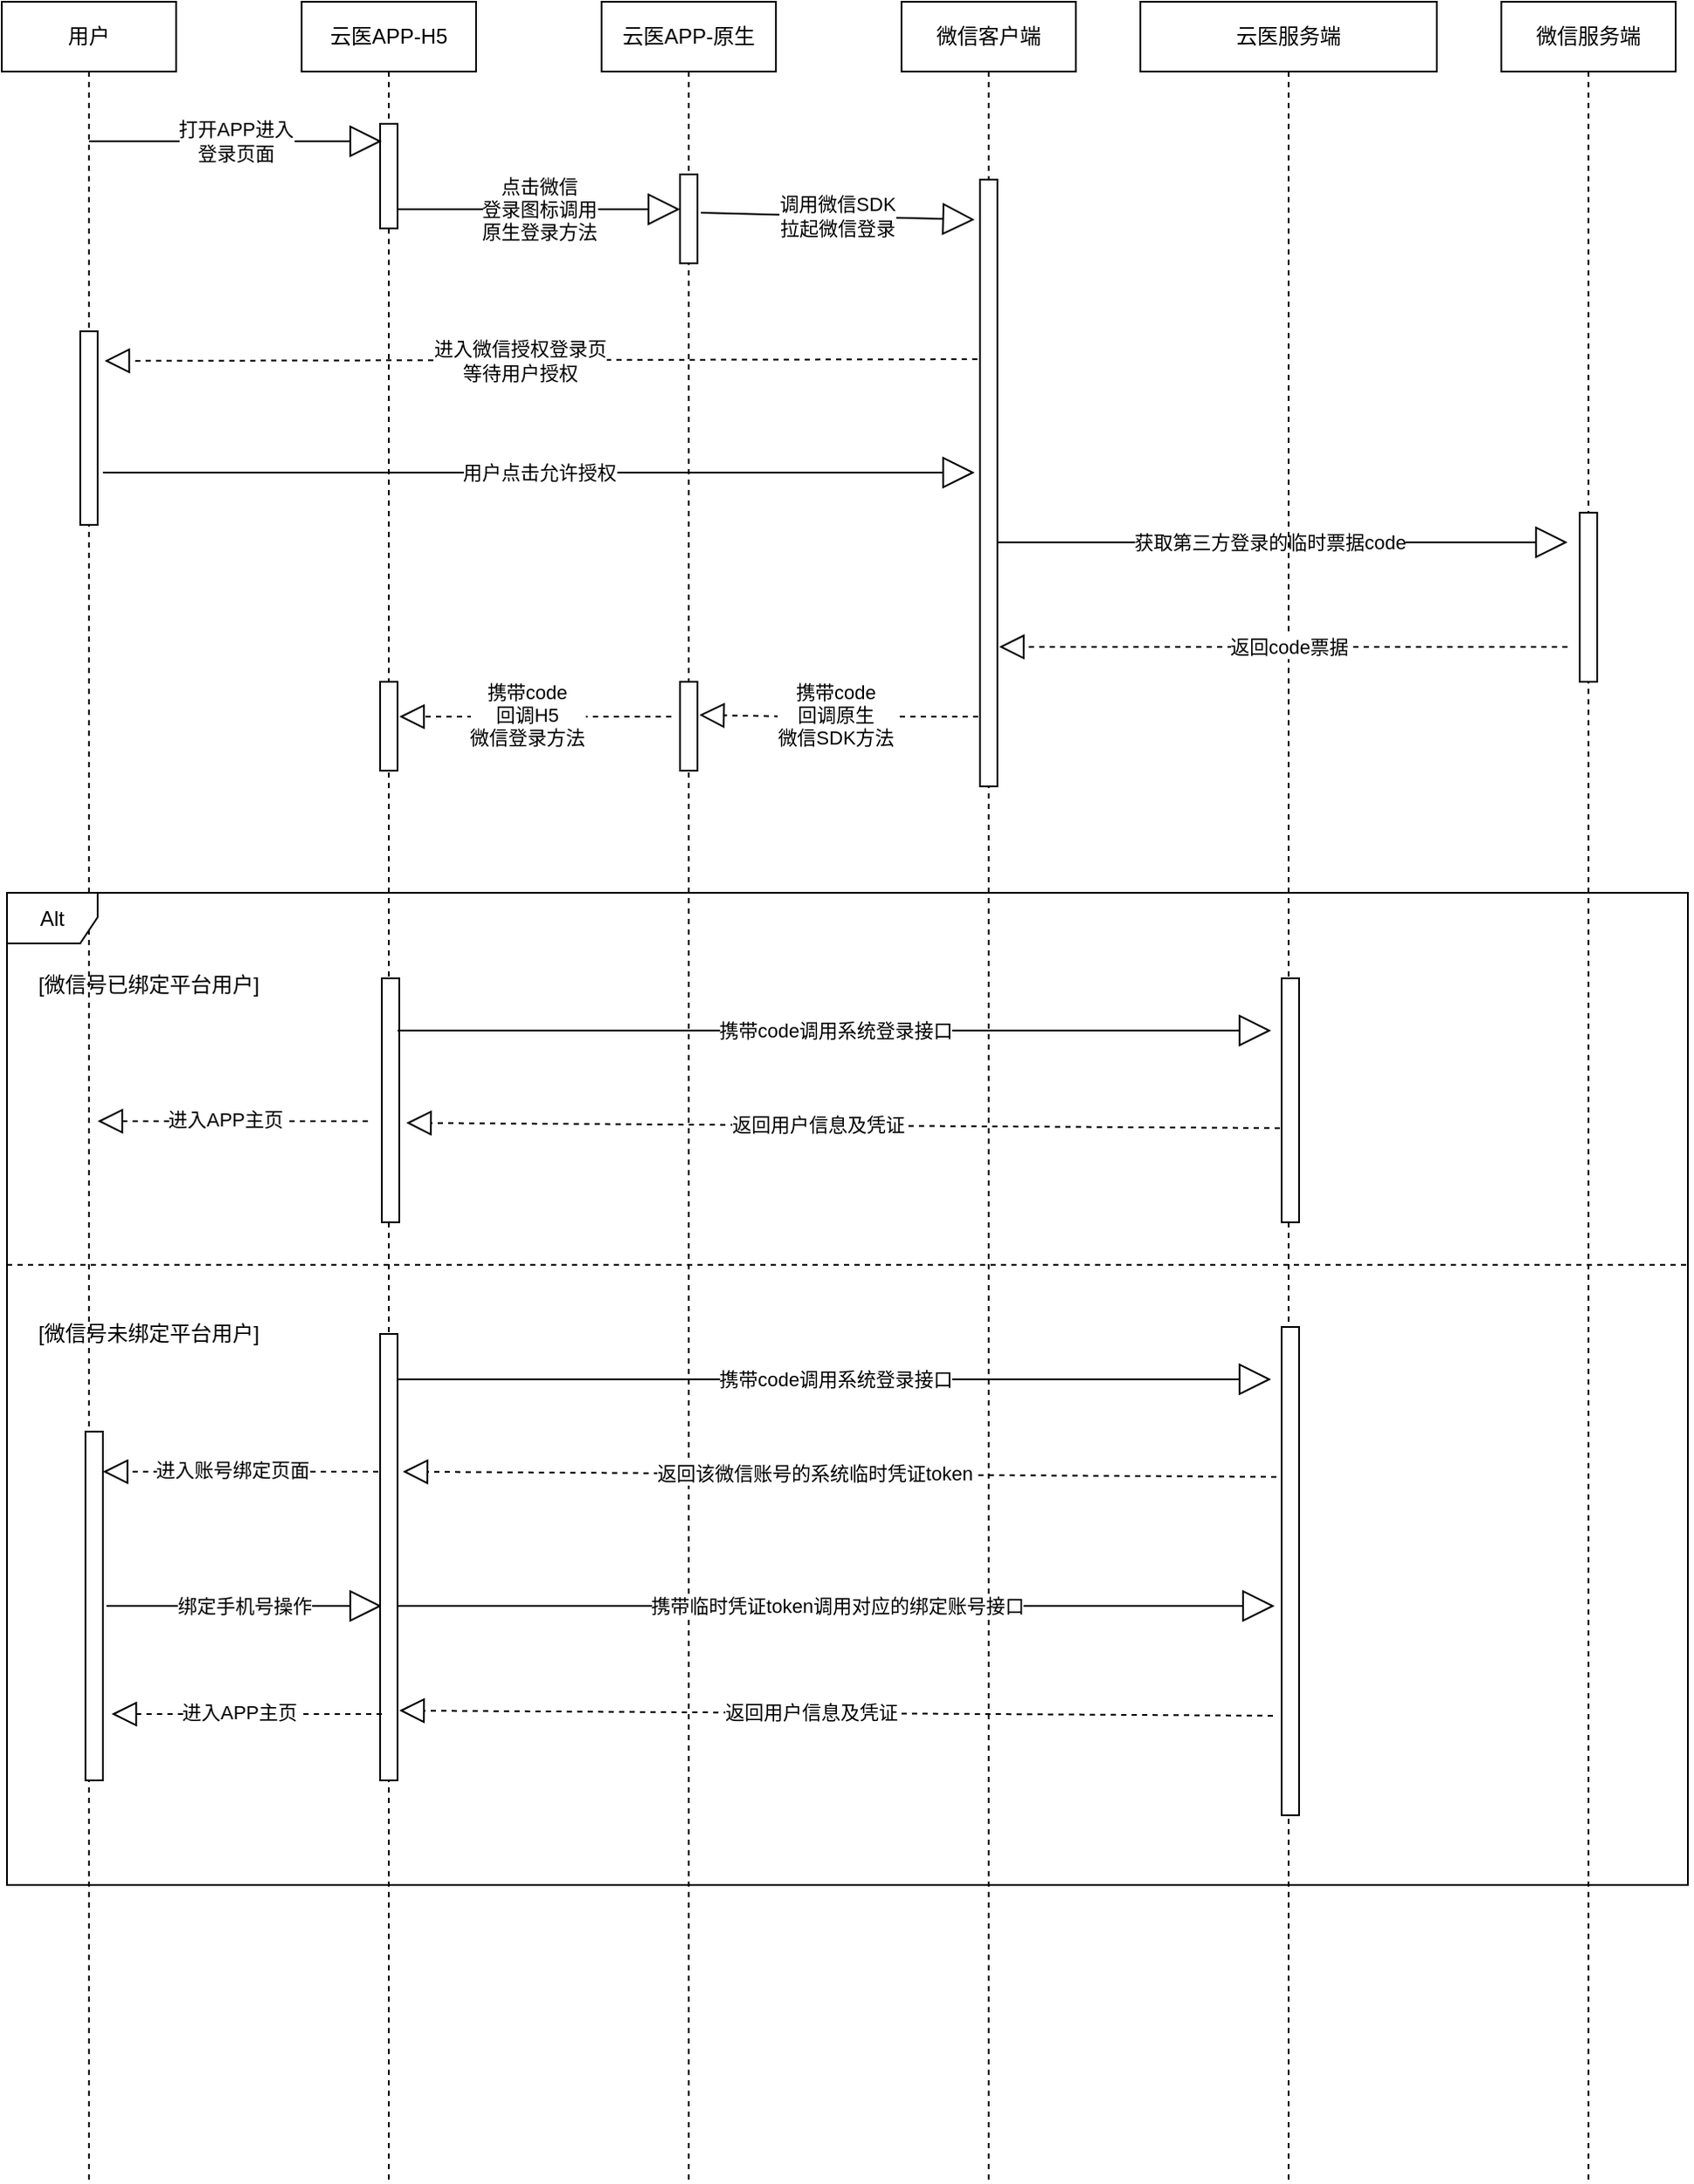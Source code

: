 <mxfile version="20.2.8" type="github">
  <diagram id="U8bzOZHJN6MP3SesMmv5" name="第 1 页">
    <mxGraphModel dx="1422" dy="794" grid="1" gridSize="10" guides="1" tooltips="1" connect="1" arrows="1" fold="1" page="0" pageScale="1" pageWidth="827" pageHeight="1169" background="#ffffff" math="0" shadow="0">
      <root>
        <mxCell id="0" />
        <mxCell id="1" parent="0" />
        <mxCell id="lK4-KoavpLuecrjTp0Kf-1" value="云医APP-H5" style="shape=umlLifeline;perimeter=lifelinePerimeter;whiteSpace=wrap;html=1;container=1;collapsible=0;recursiveResize=0;outlineConnect=0;" parent="1" vertex="1">
          <mxGeometry x="314" y="362" width="100" height="1250" as="geometry" />
        </mxCell>
        <mxCell id="W4yqz1pdLCZUKm_UDTd--18" value="" style="html=1;points=[];perimeter=orthogonalPerimeter;" vertex="1" parent="lK4-KoavpLuecrjTp0Kf-1">
          <mxGeometry x="45" y="70" width="10" height="60" as="geometry" />
        </mxCell>
        <mxCell id="W4yqz1pdLCZUKm_UDTd--24" value="" style="html=1;points=[];perimeter=orthogonalPerimeter;" vertex="1" parent="lK4-KoavpLuecrjTp0Kf-1">
          <mxGeometry x="45" y="390" width="10" height="51" as="geometry" />
        </mxCell>
        <mxCell id="y5iyKHZg7AsotlNypuTz-2" value="云医APP-原生" style="shape=umlLifeline;perimeter=lifelinePerimeter;whiteSpace=wrap;html=1;container=1;collapsible=0;recursiveResize=0;outlineConnect=0;" parent="1" vertex="1">
          <mxGeometry x="486" y="362" width="100" height="1250" as="geometry" />
        </mxCell>
        <mxCell id="W4yqz1pdLCZUKm_UDTd--4" value="" style="endArrow=block;dashed=1;endFill=0;endSize=12;html=1;rounded=0;" edge="1" parent="y5iyKHZg7AsotlNypuTz-2">
          <mxGeometry width="160" relative="1" as="geometry">
            <mxPoint x="40" y="410" as="sourcePoint" />
            <mxPoint x="-116" y="410" as="targetPoint" />
            <Array as="points">
              <mxPoint x="-69.5" y="410" />
            </Array>
          </mxGeometry>
        </mxCell>
        <mxCell id="W4yqz1pdLCZUKm_UDTd--5" value="携带code&lt;br&gt;回调H5&lt;br&gt;微信登录方法" style="edgeLabel;html=1;align=center;verticalAlign=middle;resizable=0;points=[];" vertex="1" connectable="0" parent="W4yqz1pdLCZUKm_UDTd--4">
          <mxGeometry x="0.061" y="-1" relative="1" as="geometry">
            <mxPoint as="offset" />
          </mxGeometry>
        </mxCell>
        <mxCell id="W4yqz1pdLCZUKm_UDTd--23" value="" style="html=1;points=[];perimeter=orthogonalPerimeter;" vertex="1" parent="y5iyKHZg7AsotlNypuTz-2">
          <mxGeometry x="45" y="390" width="10" height="51" as="geometry" />
        </mxCell>
        <mxCell id="y5iyKHZg7AsotlNypuTz-3" value="用户" style="shape=umlLifeline;perimeter=lifelinePerimeter;whiteSpace=wrap;html=1;container=1;collapsible=0;recursiveResize=0;outlineConnect=0;" parent="1" vertex="1">
          <mxGeometry x="142" y="362" width="100" height="1250" as="geometry" />
        </mxCell>
        <mxCell id="y5iyKHZg7AsotlNypuTz-4" value="微信客户端" style="shape=umlLifeline;perimeter=lifelinePerimeter;whiteSpace=wrap;html=1;container=1;collapsible=0;recursiveResize=0;outlineConnect=0;" parent="1" vertex="1">
          <mxGeometry x="658" y="362" width="100" height="1250" as="geometry" />
        </mxCell>
        <mxCell id="y5iyKHZg7AsotlNypuTz-19" value="" style="endArrow=block;dashed=1;endFill=0;endSize=12;html=1;rounded=0;entryX=1.1;entryY=0.373;entryDx=0;entryDy=0;entryPerimeter=0;" parent="y5iyKHZg7AsotlNypuTz-4" edge="1" target="W4yqz1pdLCZUKm_UDTd--23">
          <mxGeometry width="160" relative="1" as="geometry">
            <mxPoint x="50" y="410" as="sourcePoint" />
            <mxPoint x="-108" y="410" as="targetPoint" />
            <Array as="points">
              <mxPoint x="-59.5" y="410" />
            </Array>
          </mxGeometry>
        </mxCell>
        <mxCell id="W4yqz1pdLCZUKm_UDTd--1" value="携带code&lt;br&gt;回调原生&lt;br&gt;微信SDK方法" style="edgeLabel;html=1;align=center;verticalAlign=middle;resizable=0;points=[];" vertex="1" connectable="0" parent="y5iyKHZg7AsotlNypuTz-19">
          <mxGeometry x="0.061" y="-1" relative="1" as="geometry">
            <mxPoint as="offset" />
          </mxGeometry>
        </mxCell>
        <mxCell id="y5iyKHZg7AsotlNypuTz-16" value="获取第三方登录的临时票据code" style="endArrow=block;endSize=16;endFill=0;html=1;rounded=0;" parent="y5iyKHZg7AsotlNypuTz-4" edge="1">
          <mxGeometry width="160" relative="1" as="geometry">
            <mxPoint x="60" y="310" as="sourcePoint" />
            <mxPoint x="382" y="310" as="targetPoint" />
            <Array as="points">
              <mxPoint x="50" y="310" />
              <mxPoint x="60" y="310" />
            </Array>
          </mxGeometry>
        </mxCell>
        <mxCell id="y5iyKHZg7AsotlNypuTz-5" value="云医服务端" style="shape=umlLifeline;perimeter=lifelinePerimeter;whiteSpace=wrap;html=1;container=1;collapsible=0;recursiveResize=0;outlineConnect=0;" parent="1" vertex="1">
          <mxGeometry x="795" y="362" width="170" height="1250" as="geometry" />
        </mxCell>
        <mxCell id="W4yqz1pdLCZUKm_UDTd--9" value="Alt" style="shape=umlFrame;whiteSpace=wrap;html=1;width=52;height=29;" vertex="1" parent="y5iyKHZg7AsotlNypuTz-5">
          <mxGeometry x="-650" y="511" width="964" height="569" as="geometry" />
        </mxCell>
        <mxCell id="W4yqz1pdLCZUKm_UDTd--25" value="" style="html=1;points=[];perimeter=orthogonalPerimeter;" vertex="1" parent="y5iyKHZg7AsotlNypuTz-5">
          <mxGeometry x="-435" y="560" width="10" height="140" as="geometry" />
        </mxCell>
        <mxCell id="W4yqz1pdLCZUKm_UDTd--26" value="[微信号已绑定平台用户]" style="text;strokeColor=none;fillColor=none;align=left;verticalAlign=top;spacingLeft=4;spacingRight=4;overflow=hidden;rotatable=0;points=[[0,0.5],[1,0.5]];portConstraint=eastwest;" vertex="1" parent="y5iyKHZg7AsotlNypuTz-5">
          <mxGeometry x="-638" y="550" width="178" height="50" as="geometry" />
        </mxCell>
        <mxCell id="W4yqz1pdLCZUKm_UDTd--27" value="" style="html=1;points=[];perimeter=orthogonalPerimeter;" vertex="1" parent="y5iyKHZg7AsotlNypuTz-5">
          <mxGeometry x="81" y="560" width="10" height="140" as="geometry" />
        </mxCell>
        <mxCell id="W4yqz1pdLCZUKm_UDTd--28" value="" style="endArrow=block;dashed=1;endFill=0;endSize=12;html=1;rounded=0;exitX=-0.4;exitY=0.614;exitDx=0;exitDy=0;exitPerimeter=0;" edge="1" parent="y5iyKHZg7AsotlNypuTz-5">
          <mxGeometry width="160" relative="1" as="geometry">
            <mxPoint x="80" y="645.96" as="sourcePoint" />
            <mxPoint x="-421" y="643" as="targetPoint" />
            <Array as="points" />
          </mxGeometry>
        </mxCell>
        <mxCell id="W4yqz1pdLCZUKm_UDTd--29" value="返回用户信息及凭证" style="edgeLabel;html=1;align=center;verticalAlign=middle;resizable=0;points=[];" vertex="1" connectable="0" parent="W4yqz1pdLCZUKm_UDTd--28">
          <mxGeometry x="0.203" relative="1" as="geometry">
            <mxPoint x="36" as="offset" />
          </mxGeometry>
        </mxCell>
        <mxCell id="W4yqz1pdLCZUKm_UDTd--30" value="" style="endArrow=block;dashed=1;endFill=0;endSize=12;html=1;rounded=0;" edge="1" parent="y5iyKHZg7AsotlNypuTz-5">
          <mxGeometry width="160" relative="1" as="geometry">
            <mxPoint x="-443" y="642" as="sourcePoint" />
            <mxPoint x="-598" y="642" as="targetPoint" />
            <Array as="points">
              <mxPoint x="-538.5" y="642" />
            </Array>
          </mxGeometry>
        </mxCell>
        <mxCell id="W4yqz1pdLCZUKm_UDTd--31" value="进入APP主页" style="edgeLabel;html=1;align=center;verticalAlign=middle;resizable=0;points=[];" vertex="1" connectable="0" parent="W4yqz1pdLCZUKm_UDTd--30">
          <mxGeometry x="0.061" y="-1" relative="1" as="geometry">
            <mxPoint as="offset" />
          </mxGeometry>
        </mxCell>
        <mxCell id="W4yqz1pdLCZUKm_UDTd--32" value="" style="endArrow=none;dashed=1;html=1;rounded=0;entryX=1.001;entryY=0.442;entryDx=0;entryDy=0;entryPerimeter=0;exitX=0;exitY=0.442;exitDx=0;exitDy=0;exitPerimeter=0;" edge="1" parent="y5iyKHZg7AsotlNypuTz-5">
          <mxGeometry width="50" height="50" relative="1" as="geometry">
            <mxPoint x="-650" y="724.378" as="sourcePoint" />
            <mxPoint x="314.964" y="724.378" as="targetPoint" />
          </mxGeometry>
        </mxCell>
        <mxCell id="W4yqz1pdLCZUKm_UDTd--33" value="[微信号未绑定平台用户]" style="text;strokeColor=none;fillColor=none;align=left;verticalAlign=top;spacingLeft=4;spacingRight=4;overflow=hidden;rotatable=0;points=[[0,0.5],[1,0.5]];portConstraint=eastwest;" vertex="1" parent="y5iyKHZg7AsotlNypuTz-5">
          <mxGeometry x="-638" y="750" width="178" height="50" as="geometry" />
        </mxCell>
        <mxCell id="W4yqz1pdLCZUKm_UDTd--41" value="" style="html=1;points=[];perimeter=orthogonalPerimeter;" vertex="1" parent="y5iyKHZg7AsotlNypuTz-5">
          <mxGeometry x="-605" y="820" width="10" height="200" as="geometry" />
        </mxCell>
        <mxCell id="W4yqz1pdLCZUKm_UDTd--42" value="绑定手机号操作" style="endArrow=block;endSize=16;endFill=0;html=1;rounded=0;" edge="1" parent="y5iyKHZg7AsotlNypuTz-5">
          <mxGeometry width="160" relative="1" as="geometry">
            <mxPoint x="-593" y="920" as="sourcePoint" />
            <mxPoint x="-435" y="920" as="targetPoint" />
          </mxGeometry>
        </mxCell>
        <mxCell id="W4yqz1pdLCZUKm_UDTd--43" value="携带临时凭证token调用对应的绑定账号接口" style="endArrow=block;endSize=16;endFill=0;html=1;rounded=0;" edge="1" parent="y5iyKHZg7AsotlNypuTz-5">
          <mxGeometry width="160" relative="1" as="geometry">
            <mxPoint x="-426" y="920" as="sourcePoint" />
            <mxPoint x="77" y="920" as="targetPoint" />
            <Array as="points">
              <mxPoint x="-296" y="920" />
            </Array>
          </mxGeometry>
        </mxCell>
        <mxCell id="W4yqz1pdLCZUKm_UDTd--44" value="" style="endArrow=block;dashed=1;endFill=0;endSize=12;html=1;rounded=0;exitX=-0.4;exitY=0.614;exitDx=0;exitDy=0;exitPerimeter=0;" edge="1" parent="y5iyKHZg7AsotlNypuTz-5">
          <mxGeometry width="160" relative="1" as="geometry">
            <mxPoint x="76" y="982.96" as="sourcePoint" />
            <mxPoint x="-425" y="980" as="targetPoint" />
            <Array as="points" />
          </mxGeometry>
        </mxCell>
        <mxCell id="W4yqz1pdLCZUKm_UDTd--45" value="返回用户信息及凭证" style="edgeLabel;html=1;align=center;verticalAlign=middle;resizable=0;points=[];" vertex="1" connectable="0" parent="W4yqz1pdLCZUKm_UDTd--44">
          <mxGeometry x="0.203" relative="1" as="geometry">
            <mxPoint x="36" as="offset" />
          </mxGeometry>
        </mxCell>
        <mxCell id="y5iyKHZg7AsotlNypuTz-6" value="微信服务端" style="shape=umlLifeline;perimeter=lifelinePerimeter;whiteSpace=wrap;html=1;container=1;collapsible=0;recursiveResize=0;outlineConnect=0;" parent="1" vertex="1">
          <mxGeometry x="1002" y="362" width="100" height="1250" as="geometry" />
        </mxCell>
        <mxCell id="W4yqz1pdLCZUKm_UDTd--22" value="" style="html=1;points=[];perimeter=orthogonalPerimeter;" vertex="1" parent="y5iyKHZg7AsotlNypuTz-6">
          <mxGeometry x="45" y="293" width="10" height="97" as="geometry" />
        </mxCell>
        <mxCell id="y5iyKHZg7AsotlNypuTz-13" value="" style="endArrow=block;dashed=1;endFill=0;endSize=12;html=1;rounded=0;entryX=1.4;entryY=0.153;entryDx=0;entryDy=0;entryPerimeter=0;" parent="1" target="W4yqz1pdLCZUKm_UDTd--21" edge="1">
          <mxGeometry width="160" relative="1" as="geometry">
            <mxPoint x="707.5" y="567" as="sourcePoint" />
            <mxPoint x="200" y="567" as="targetPoint" />
            <Array as="points" />
          </mxGeometry>
        </mxCell>
        <mxCell id="y5iyKHZg7AsotlNypuTz-14" value="进入微信授权登录页&lt;br&gt;等待用户授权" style="edgeLabel;html=1;align=center;verticalAlign=middle;resizable=0;points=[];" parent="y5iyKHZg7AsotlNypuTz-13" vertex="1" connectable="0">
          <mxGeometry x="0.203" relative="1" as="geometry">
            <mxPoint x="36" as="offset" />
          </mxGeometry>
        </mxCell>
        <mxCell id="y5iyKHZg7AsotlNypuTz-9" value="打开APP进入&lt;br&gt;登录页面" style="endArrow=block;endSize=16;endFill=0;html=1;rounded=0;" parent="1" edge="1" source="y5iyKHZg7AsotlNypuTz-3">
          <mxGeometry width="160" relative="1" as="geometry">
            <mxPoint x="230" y="442" as="sourcePoint" />
            <mxPoint x="360" y="442" as="targetPoint" />
          </mxGeometry>
        </mxCell>
        <mxCell id="W4yqz1pdLCZUKm_UDTd--19" value="" style="html=1;points=[];perimeter=orthogonalPerimeter;" vertex="1" parent="1">
          <mxGeometry x="531" y="461" width="10" height="51" as="geometry" />
        </mxCell>
        <mxCell id="y5iyKHZg7AsotlNypuTz-11" value="点击微信&lt;br&gt;登录图标调用&lt;br&gt;原生登录方法" style="endArrow=block;endSize=16;endFill=0;html=1;rounded=0;exitX=1;exitY=0.817;exitDx=0;exitDy=0;exitPerimeter=0;" parent="1" edge="1" target="W4yqz1pdLCZUKm_UDTd--19" source="W4yqz1pdLCZUKm_UDTd--18">
          <mxGeometry width="160" relative="1" as="geometry">
            <mxPoint x="390" y="482" as="sourcePoint" />
            <mxPoint x="510" y="482" as="targetPoint" />
          </mxGeometry>
        </mxCell>
        <mxCell id="W4yqz1pdLCZUKm_UDTd--20" value="" style="html=1;points=[];perimeter=orthogonalPerimeter;" vertex="1" parent="1">
          <mxGeometry x="703" y="464" width="10" height="348" as="geometry" />
        </mxCell>
        <mxCell id="W4yqz1pdLCZUKm_UDTd--21" value="" style="html=1;points=[];perimeter=orthogonalPerimeter;" vertex="1" parent="1">
          <mxGeometry x="187" y="551" width="10" height="111" as="geometry" />
        </mxCell>
        <mxCell id="y5iyKHZg7AsotlNypuTz-12" value="调用微信SDK&lt;br&gt;拉起微信登录" style="endArrow=block;endSize=16;endFill=0;html=1;rounded=0;exitX=1.2;exitY=0.431;exitDx=0;exitDy=0;exitPerimeter=0;" parent="1" edge="1" source="W4yqz1pdLCZUKm_UDTd--19">
          <mxGeometry width="160" relative="1" as="geometry">
            <mxPoint x="573" y="485" as="sourcePoint" />
            <mxPoint x="700" y="487" as="targetPoint" />
          </mxGeometry>
        </mxCell>
        <mxCell id="y5iyKHZg7AsotlNypuTz-15" value="用户点击允许授权" style="endArrow=block;endSize=16;endFill=0;html=1;rounded=0;" parent="1" edge="1">
          <mxGeometry width="160" relative="1" as="geometry">
            <mxPoint x="200" y="632" as="sourcePoint" />
            <mxPoint x="700" y="632" as="targetPoint" />
            <Array as="points">
              <mxPoint x="364" y="632" />
            </Array>
          </mxGeometry>
        </mxCell>
        <mxCell id="W4yqz1pdLCZUKm_UDTd--6" value="" style="endArrow=block;dashed=1;endFill=0;endSize=12;html=1;rounded=0;entryX=1.1;entryY=0.77;entryDx=0;entryDy=0;entryPerimeter=0;" edge="1" parent="1" target="W4yqz1pdLCZUKm_UDTd--20">
          <mxGeometry width="160" relative="1" as="geometry">
            <mxPoint x="1040" y="732" as="sourcePoint" />
            <mxPoint x="710" y="732" as="targetPoint" />
            <Array as="points">
              <mxPoint x="730" y="732" />
            </Array>
          </mxGeometry>
        </mxCell>
        <mxCell id="W4yqz1pdLCZUKm_UDTd--7" value="返回code票据" style="edgeLabel;html=1;align=center;verticalAlign=middle;resizable=0;points=[];" vertex="1" connectable="0" parent="W4yqz1pdLCZUKm_UDTd--6">
          <mxGeometry x="0.203" relative="1" as="geometry">
            <mxPoint x="36" as="offset" />
          </mxGeometry>
        </mxCell>
        <mxCell id="W4yqz1pdLCZUKm_UDTd--8" value="携带code调用系统登录接口" style="endArrow=block;endSize=16;endFill=0;html=1;rounded=0;" edge="1" parent="1">
          <mxGeometry width="160" relative="1" as="geometry">
            <mxPoint x="369" y="952" as="sourcePoint" />
            <mxPoint x="870" y="952" as="targetPoint" />
            <Array as="points">
              <mxPoint x="499" y="952" />
            </Array>
          </mxGeometry>
        </mxCell>
        <mxCell id="W4yqz1pdLCZUKm_UDTd--34" value="" style="html=1;points=[];perimeter=orthogonalPerimeter;" vertex="1" parent="1">
          <mxGeometry x="359" y="1126" width="10" height="256" as="geometry" />
        </mxCell>
        <mxCell id="W4yqz1pdLCZUKm_UDTd--35" value="携带code调用系统登录接口" style="endArrow=block;endSize=16;endFill=0;html=1;rounded=0;" edge="1" parent="1">
          <mxGeometry width="160" relative="1" as="geometry">
            <mxPoint x="369" y="1152" as="sourcePoint" />
            <mxPoint x="870" y="1152" as="targetPoint" />
            <Array as="points">
              <mxPoint x="499" y="1152" />
            </Array>
          </mxGeometry>
        </mxCell>
        <mxCell id="W4yqz1pdLCZUKm_UDTd--36" value="" style="html=1;points=[];perimeter=orthogonalPerimeter;" vertex="1" parent="1">
          <mxGeometry x="876" y="1122" width="10" height="280" as="geometry" />
        </mxCell>
        <mxCell id="W4yqz1pdLCZUKm_UDTd--37" value="" style="endArrow=block;dashed=1;endFill=0;endSize=12;html=1;rounded=0;exitX=-0.4;exitY=0.614;exitDx=0;exitDy=0;exitPerimeter=0;" edge="1" parent="1">
          <mxGeometry width="160" relative="1" as="geometry">
            <mxPoint x="873" y="1207.96" as="sourcePoint" />
            <mxPoint x="372" y="1205" as="targetPoint" />
            <Array as="points" />
          </mxGeometry>
        </mxCell>
        <mxCell id="W4yqz1pdLCZUKm_UDTd--38" value="返回该微信账号的系统临时凭证token" style="edgeLabel;html=1;align=center;verticalAlign=middle;resizable=0;points=[];" vertex="1" connectable="0" parent="W4yqz1pdLCZUKm_UDTd--37">
          <mxGeometry x="0.203" relative="1" as="geometry">
            <mxPoint x="36" as="offset" />
          </mxGeometry>
        </mxCell>
        <mxCell id="W4yqz1pdLCZUKm_UDTd--39" value="" style="endArrow=block;dashed=1;endFill=0;endSize=12;html=1;rounded=0;" edge="1" parent="1">
          <mxGeometry width="160" relative="1" as="geometry">
            <mxPoint x="358" y="1205" as="sourcePoint" />
            <mxPoint x="200" y="1205" as="targetPoint" />
            <Array as="points">
              <mxPoint x="262.5" y="1205" />
            </Array>
          </mxGeometry>
        </mxCell>
        <mxCell id="W4yqz1pdLCZUKm_UDTd--40" value="进入账号绑定页面" style="edgeLabel;html=1;align=center;verticalAlign=middle;resizable=0;points=[];" vertex="1" connectable="0" parent="W4yqz1pdLCZUKm_UDTd--39">
          <mxGeometry x="0.061" y="-1" relative="1" as="geometry">
            <mxPoint as="offset" />
          </mxGeometry>
        </mxCell>
        <mxCell id="W4yqz1pdLCZUKm_UDTd--46" value="" style="endArrow=block;dashed=1;endFill=0;endSize=12;html=1;rounded=0;" edge="1" parent="1">
          <mxGeometry width="160" relative="1" as="geometry">
            <mxPoint x="360" y="1344" as="sourcePoint" />
            <mxPoint x="205" y="1344" as="targetPoint" />
            <Array as="points">
              <mxPoint x="264.5" y="1344" />
            </Array>
          </mxGeometry>
        </mxCell>
        <mxCell id="W4yqz1pdLCZUKm_UDTd--47" value="进入APP主页" style="edgeLabel;html=1;align=center;verticalAlign=middle;resizable=0;points=[];" vertex="1" connectable="0" parent="W4yqz1pdLCZUKm_UDTd--46">
          <mxGeometry x="0.061" y="-1" relative="1" as="geometry">
            <mxPoint as="offset" />
          </mxGeometry>
        </mxCell>
      </root>
    </mxGraphModel>
  </diagram>
</mxfile>
